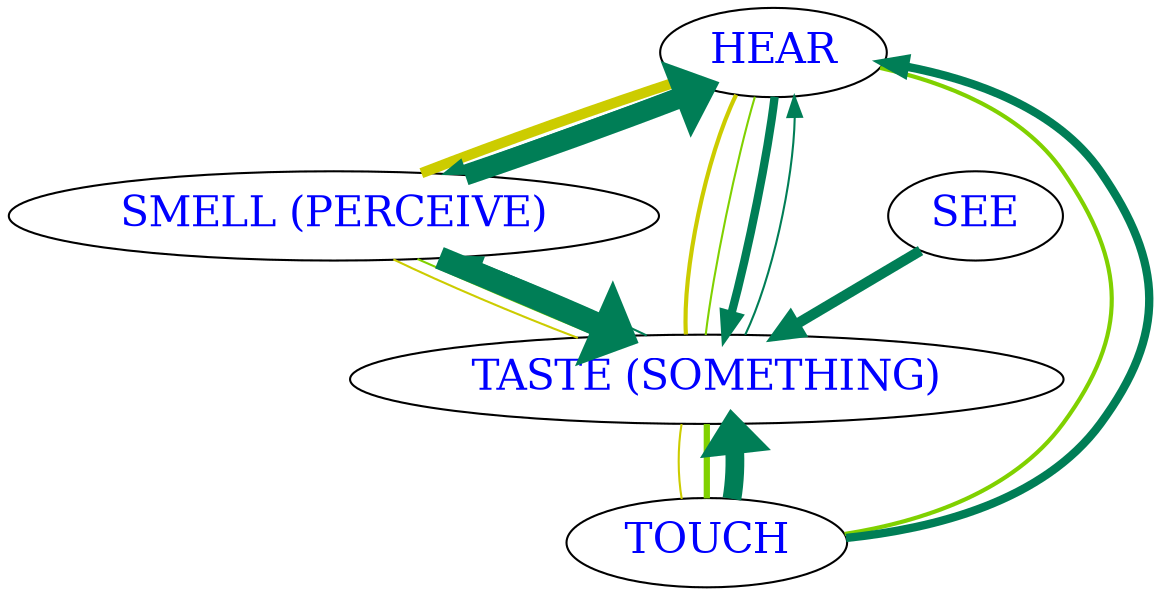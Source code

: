 digraph CausalGraphSummary
{
  splines=true;
  node [ fontcolor=blue, fontsize=20];
  "HEAR" [pos="3.0,4.0!"];
  "SEE" [pos="1.0,2.0!"];
  "SMELL (PERCEIVE)" [pos="8.0,4.0!"];
  "TASTE (SOMETHING)" [pos="8.0,0.0!"];
  "TOUCH" [pos="4.0,2.0!"];
subgraph undirected
{
  edge [dir=none];
  "HEAR" -> "SMELL (PERCEIVE)" [color="#cccc00ff",penwidth="5"];
  "HEAR" -> "TASTE (SOMETHING)" [color="#cccc00ff",penwidth="2"];
  "SMELL (PERCEIVE)" -> "TASTE (SOMETHING)" [color="#cccc00ff",penwidth="1"];
  "TASTE (SOMETHING)" -> "TOUCH" [color="#cccc00ff",penwidth="1"];
}
subgraph bidirected
{
  edge [dir=none];
  "HEAR" -> "TASTE (SOMETHING)" [color="#80d100ff",penwidth="1"];
  "HEAR" -> "TOUCH" [color="#80d100ff",penwidth="2"];
  "SMELL (PERCEIVE)" -> "TASTE (SOMETHING)" [color="#80d100ff",penwidth="1"];
  "TASTE (SOMETHING)" -> "TOUCH" [color="#80d100ff",penwidth="3"];
}
subgraph directed
{
  edge [arrowsize=1];
  "HEAR" -> "SMELL (PERCEIVE)" [color="#007e56ff",penwidth="1"];
  "SMELL (PERCEIVE)" -> "HEAR" [color="#007e56ff",penwidth="10"];
  "HEAR" -> "TASTE (SOMETHING)" [color="#007e56ff",penwidth="4"];
  "TASTE (SOMETHING)" -> "HEAR" [color="#007e56ff",penwidth="1"];
  "TOUCH" -> "HEAR" [color="#007e56ff",penwidth="4"];
  "SEE" -> "TASTE (SOMETHING)" [color="#007e56ff",penwidth="5"];
  "SMELL (PERCEIVE)" -> "TASTE (SOMETHING)" [color="#007e56ff",penwidth="11"];
  "TASTE (SOMETHING)" -> "SMELL (PERCEIVE)" [color="#007e56ff",penwidth="1"];
  "TOUCH" -> "TASTE (SOMETHING)" [color="#007e56ff",penwidth="9"];
}
subgraph directedPreset
{
  edge [arrowsize=1];
}
}
